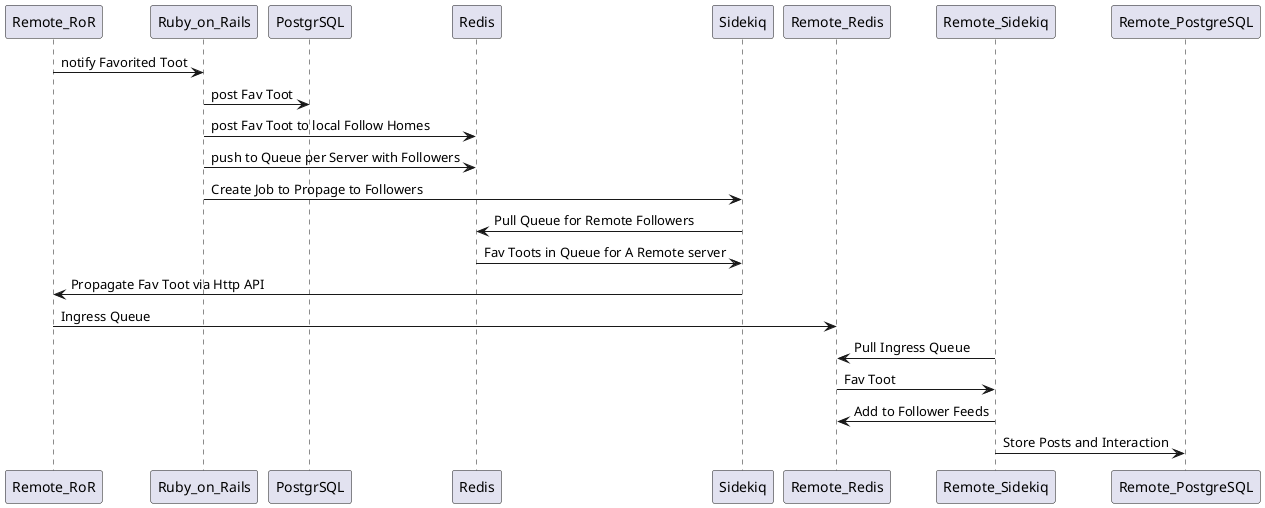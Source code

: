 @startuml
Remote_RoR -> Ruby_on_Rails : notify Favorited Toot
Ruby_on_Rails -> PostgrSQL : post Fav Toot
Ruby_on_Rails -> Redis : post Fav Toot to local Follow Homes
Ruby_on_Rails -> Redis : push to Queue per Server with Followers
Ruby_on_Rails -> Sidekiq : Create Job to Propage to Followers
Sidekiq -> Redis : Pull Queue for Remote Followers
Redis -> Sidekiq : Fav Toots in Queue for A Remote server
Sidekiq -> Remote_RoR : Propagate Fav Toot via Http API
Remote_RoR -> Remote_Redis : Ingress Queue
Remote_Sidekiq -> Remote_Redis : Pull Ingress Queue
Remote_Redis -> Remote_Sidekiq : Fav Toot
Remote_Sidekiq -> Remote_Redis : Add to Follower Feeds
Remote_Sidekiq -> Remote_PostgreSQL : Store Posts and Interaction




@enduml